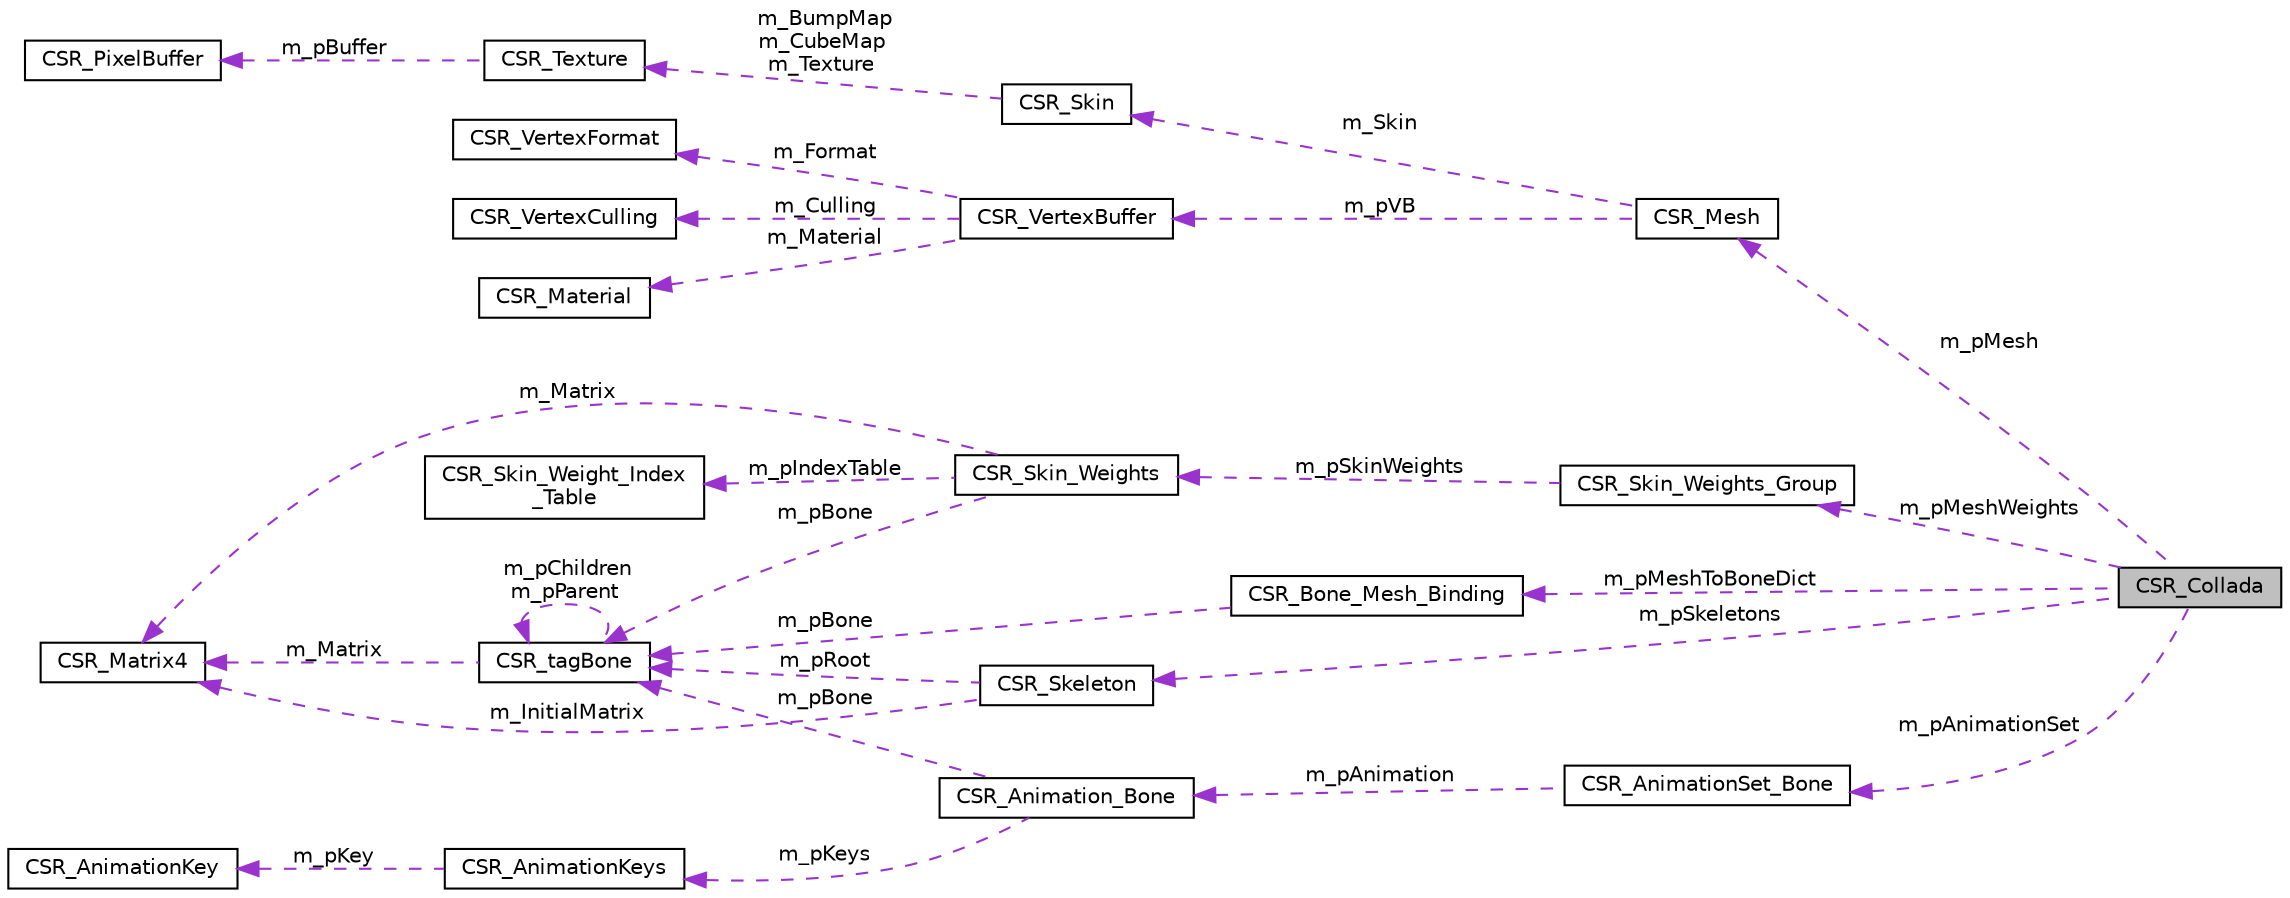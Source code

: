 digraph "CSR_Collada"
{
 // LATEX_PDF_SIZE
  edge [fontname="Helvetica",fontsize="10",labelfontname="Helvetica",labelfontsize="10"];
  node [fontname="Helvetica",fontsize="10",shape=record];
  rankdir="LR";
  Node1 [label="CSR_Collada",height=0.2,width=0.4,color="black", fillcolor="grey75", style="filled", fontcolor="black",tooltip=" "];
  Node2 -> Node1 [dir="back",color="darkorchid3",fontsize="10",style="dashed",label=" m_pMesh" ,fontname="Helvetica"];
  Node2 [label="CSR_Mesh",height=0.2,width=0.4,color="black", fillcolor="white", style="filled",URL="$struct_c_s_r___mesh.html",tooltip=" "];
  Node3 -> Node2 [dir="back",color="darkorchid3",fontsize="10",style="dashed",label=" m_Skin" ,fontname="Helvetica"];
  Node3 [label="CSR_Skin",height=0.2,width=0.4,color="black", fillcolor="white", style="filled",URL="$struct_c_s_r___skin.html",tooltip=" "];
  Node4 -> Node3 [dir="back",color="darkorchid3",fontsize="10",style="dashed",label=" m_BumpMap\nm_CubeMap\nm_Texture" ,fontname="Helvetica"];
  Node4 [label="CSR_Texture",height=0.2,width=0.4,color="black", fillcolor="white", style="filled",URL="$struct_c_s_r___texture.html",tooltip=" "];
  Node5 -> Node4 [dir="back",color="darkorchid3",fontsize="10",style="dashed",label=" m_pBuffer" ,fontname="Helvetica"];
  Node5 [label="CSR_PixelBuffer",height=0.2,width=0.4,color="black", fillcolor="white", style="filled",URL="$struct_c_s_r___pixel_buffer.html",tooltip=" "];
  Node6 -> Node2 [dir="back",color="darkorchid3",fontsize="10",style="dashed",label=" m_pVB" ,fontname="Helvetica"];
  Node6 [label="CSR_VertexBuffer",height=0.2,width=0.4,color="black", fillcolor="white", style="filled",URL="$struct_c_s_r___vertex_buffer.html",tooltip=" "];
  Node7 -> Node6 [dir="back",color="darkorchid3",fontsize="10",style="dashed",label=" m_Format" ,fontname="Helvetica"];
  Node7 [label="CSR_VertexFormat",height=0.2,width=0.4,color="black", fillcolor="white", style="filled",URL="$struct_c_s_r___vertex_format.html",tooltip=" "];
  Node8 -> Node6 [dir="back",color="darkorchid3",fontsize="10",style="dashed",label=" m_Culling" ,fontname="Helvetica"];
  Node8 [label="CSR_VertexCulling",height=0.2,width=0.4,color="black", fillcolor="white", style="filled",URL="$struct_c_s_r___vertex_culling.html",tooltip=" "];
  Node9 -> Node6 [dir="back",color="darkorchid3",fontsize="10",style="dashed",label=" m_Material" ,fontname="Helvetica"];
  Node9 [label="CSR_Material",height=0.2,width=0.4,color="black", fillcolor="white", style="filled",URL="$struct_c_s_r___material.html",tooltip=" "];
  Node10 -> Node1 [dir="back",color="darkorchid3",fontsize="10",style="dashed",label=" m_pMeshWeights" ,fontname="Helvetica"];
  Node10 [label="CSR_Skin_Weights_Group",height=0.2,width=0.4,color="black", fillcolor="white", style="filled",URL="$struct_c_s_r___skin___weights___group.html",tooltip=" "];
  Node11 -> Node10 [dir="back",color="darkorchid3",fontsize="10",style="dashed",label=" m_pSkinWeights" ,fontname="Helvetica"];
  Node11 [label="CSR_Skin_Weights",height=0.2,width=0.4,color="black", fillcolor="white", style="filled",URL="$struct_c_s_r___skin___weights.html",tooltip=" "];
  Node12 -> Node11 [dir="back",color="darkorchid3",fontsize="10",style="dashed",label=" m_pBone" ,fontname="Helvetica"];
  Node12 [label="CSR_tagBone",height=0.2,width=0.4,color="black", fillcolor="white", style="filled",URL="$struct_c_s_r__tag_bone.html",tooltip=" "];
  Node13 -> Node12 [dir="back",color="darkorchid3",fontsize="10",style="dashed",label=" m_Matrix" ,fontname="Helvetica"];
  Node13 [label="CSR_Matrix4",height=0.2,width=0.4,color="black", fillcolor="white", style="filled",URL="$struct_c_s_r___matrix4.html",tooltip=" "];
  Node12 -> Node12 [dir="back",color="darkorchid3",fontsize="10",style="dashed",label=" m_pChildren\nm_pParent" ,fontname="Helvetica"];
  Node13 -> Node11 [dir="back",color="darkorchid3",fontsize="10",style="dashed",label=" m_Matrix" ,fontname="Helvetica"];
  Node14 -> Node11 [dir="back",color="darkorchid3",fontsize="10",style="dashed",label=" m_pIndexTable" ,fontname="Helvetica"];
  Node14 [label="CSR_Skin_Weight_Index\l_Table",height=0.2,width=0.4,color="black", fillcolor="white", style="filled",URL="$struct_c_s_r___skin___weight___index___table.html",tooltip=" "];
  Node15 -> Node1 [dir="back",color="darkorchid3",fontsize="10",style="dashed",label=" m_pMeshToBoneDict" ,fontname="Helvetica"];
  Node15 [label="CSR_Bone_Mesh_Binding",height=0.2,width=0.4,color="black", fillcolor="white", style="filled",URL="$struct_c_s_r___bone___mesh___binding.html",tooltip=" "];
  Node12 -> Node15 [dir="back",color="darkorchid3",fontsize="10",style="dashed",label=" m_pBone" ,fontname="Helvetica"];
  Node16 -> Node1 [dir="back",color="darkorchid3",fontsize="10",style="dashed",label=" m_pSkeletons" ,fontname="Helvetica"];
  Node16 [label="CSR_Skeleton",height=0.2,width=0.4,color="black", fillcolor="white", style="filled",URL="$struct_c_s_r___skeleton.html",tooltip=" "];
  Node12 -> Node16 [dir="back",color="darkorchid3",fontsize="10",style="dashed",label=" m_pRoot" ,fontname="Helvetica"];
  Node13 -> Node16 [dir="back",color="darkorchid3",fontsize="10",style="dashed",label=" m_InitialMatrix" ,fontname="Helvetica"];
  Node17 -> Node1 [dir="back",color="darkorchid3",fontsize="10",style="dashed",label=" m_pAnimationSet" ,fontname="Helvetica"];
  Node17 [label="CSR_AnimationSet_Bone",height=0.2,width=0.4,color="black", fillcolor="white", style="filled",URL="$struct_c_s_r___animation_set___bone.html",tooltip=" "];
  Node18 -> Node17 [dir="back",color="darkorchid3",fontsize="10",style="dashed",label=" m_pAnimation" ,fontname="Helvetica"];
  Node18 [label="CSR_Animation_Bone",height=0.2,width=0.4,color="black", fillcolor="white", style="filled",URL="$struct_c_s_r___animation___bone.html",tooltip=" "];
  Node12 -> Node18 [dir="back",color="darkorchid3",fontsize="10",style="dashed",label=" m_pBone" ,fontname="Helvetica"];
  Node19 -> Node18 [dir="back",color="darkorchid3",fontsize="10",style="dashed",label=" m_pKeys" ,fontname="Helvetica"];
  Node19 [label="CSR_AnimationKeys",height=0.2,width=0.4,color="black", fillcolor="white", style="filled",URL="$struct_c_s_r___animation_keys.html",tooltip=" "];
  Node20 -> Node19 [dir="back",color="darkorchid3",fontsize="10",style="dashed",label=" m_pKey" ,fontname="Helvetica"];
  Node20 [label="CSR_AnimationKey",height=0.2,width=0.4,color="black", fillcolor="white", style="filled",URL="$struct_c_s_r___animation_key.html",tooltip=" "];
}
